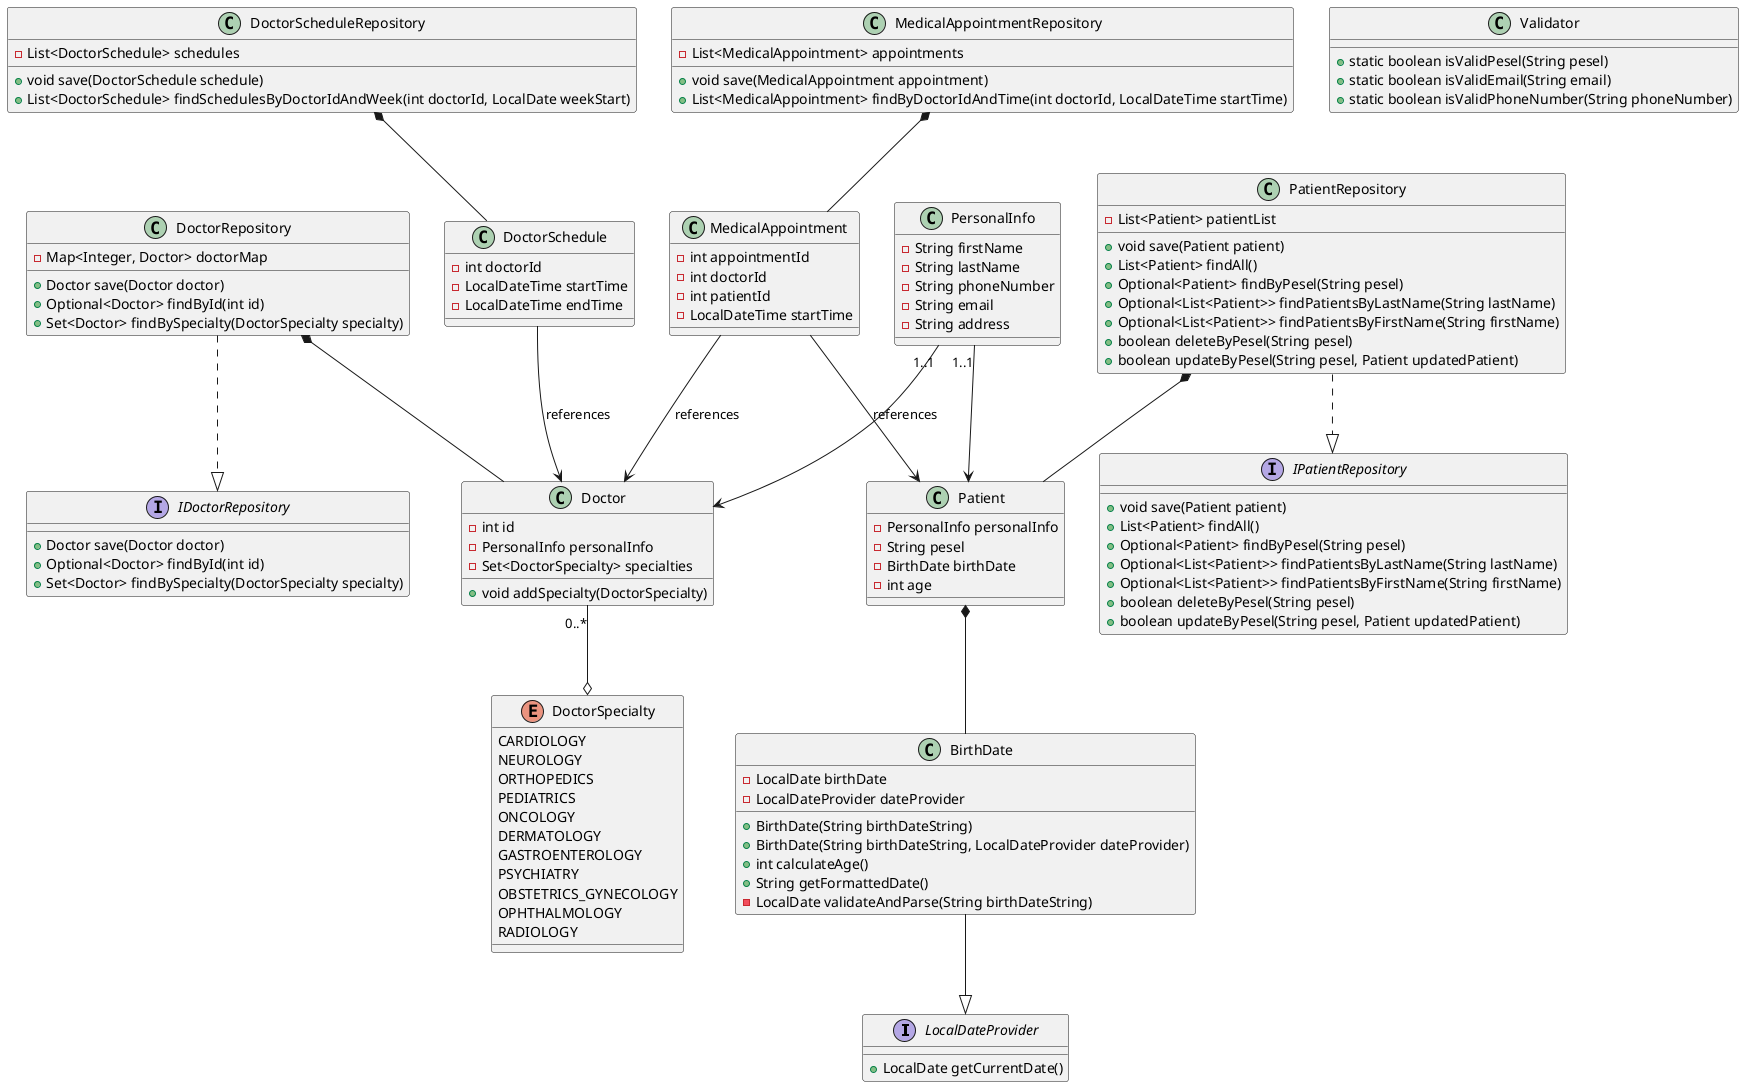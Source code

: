 @startuml
interface LocalDateProvider {
    +LocalDate getCurrentDate()
}

class PersonalInfo {
 -String firstName
 -String lastName
 -String phoneNumber
 -String email
 -String address
} 

class BirthDate {
    -LocalDate birthDate
    -LocalDateProvider dateProvider
    +BirthDate(String birthDateString)
    +BirthDate(String birthDateString, LocalDateProvider dateProvider)
    +int calculateAge()
    +String getFormattedDate()
    -LocalDate validateAndParse(String birthDateString)
}

class Doctor {
    -int id
    -PersonalInfo personalInfo
    -Set<DoctorSpecialty> specialties
    +void addSpecialty(DoctorSpecialty)
}

class DoctorSchedule {
    -int doctorId
    -LocalDateTime startTime
    -LocalDateTime endTime
}

class MedicalAppointment {
    -int appointmentId
    -int doctorId
    -int patientId
    -LocalDateTime startTime
}

class Patient {
    -PersonalInfo personalInfo
    -String pesel
    -BirthDate birthDate
    -int age
}

class Validator {
    +static boolean isValidPesel(String pesel)
    +static boolean isValidEmail(String email)
    +static boolean isValidPhoneNumber(String phoneNumber)
}

enum DoctorSpecialty {
    CARDIOLOGY
    NEUROLOGY
    ORTHOPEDICS
    PEDIATRICS
    ONCOLOGY
    DERMATOLOGY
    GASTROENTEROLOGY
    PSYCHIATRY
    OBSTETRICS_GYNECOLOGY
    OPHTHALMOLOGY
    RADIOLOGY
}

    class DoctorRepository {
        - Map<Integer, Doctor> doctorMap
        + Doctor save(Doctor doctor)
        + Optional<Doctor> findById(int id)
        + Set<Doctor> findBySpecialty(DoctorSpecialty specialty)
    }

    class DoctorScheduleRepository {
        - List<DoctorSchedule> schedules
        + void save(DoctorSchedule schedule)
        + List<DoctorSchedule> findSchedulesByDoctorIdAndWeek(int doctorId, LocalDate weekStart)
    }

    class MedicalAppointmentRepository {
        - List<MedicalAppointment> appointments
        + void save(MedicalAppointment appointment)
        + List<MedicalAppointment> findByDoctorIdAndTime(int doctorId, LocalDateTime startTime)
    }

    class PatientRepository {
        - List<Patient> patientList
        + void save(Patient patient)
        + List<Patient> findAll()
        + Optional<Patient> findByPesel(String pesel)
        + Optional<List<Patient>> findPatientsByLastName(String lastName)
        + Optional<List<Patient>> findPatientsByFirstName(String firstName)
        + boolean deleteByPesel(String pesel)
        + boolean updateByPesel(String pesel, Patient updatedPatient)
    }


interface IDoctorRepository {
    + Doctor save(Doctor doctor)
    + Optional<Doctor> findById(int id)
    + Set<Doctor> findBySpecialty(DoctorSpecialty specialty)
}

interface IPatientRepository {
    + void save(Patient patient)
    + List<Patient> findAll()
    + Optional<Patient> findByPesel(String pesel)
    + Optional<List<Patient>> findPatientsByLastName(String lastName)
    + Optional<List<Patient>> findPatientsByFirstName(String firstName)
    + boolean deleteByPesel(String pesel)
    + boolean updateByPesel(String pesel, Patient updatedPatient)
}

BirthDate --|> LocalDateProvider
Patient *-- BirthDate
Doctor "0..*" --o DoctorSpecialty
DoctorSchedule --> Doctor : references
MedicalAppointment --> Doctor : references
MedicalAppointment --> Patient : references

DoctorRepository ..|> IDoctorRepository
PatientRepository ..|> IPatientRepository

PersonalInfo "1..1" --> Doctor
PersonalInfo "1..1" --> Patient

DoctorRepository *-- Doctor
DoctorScheduleRepository *-- DoctorSchedule
MedicalAppointmentRepository *-- MedicalAppointment
PatientRepository *-- Patient
@enduml